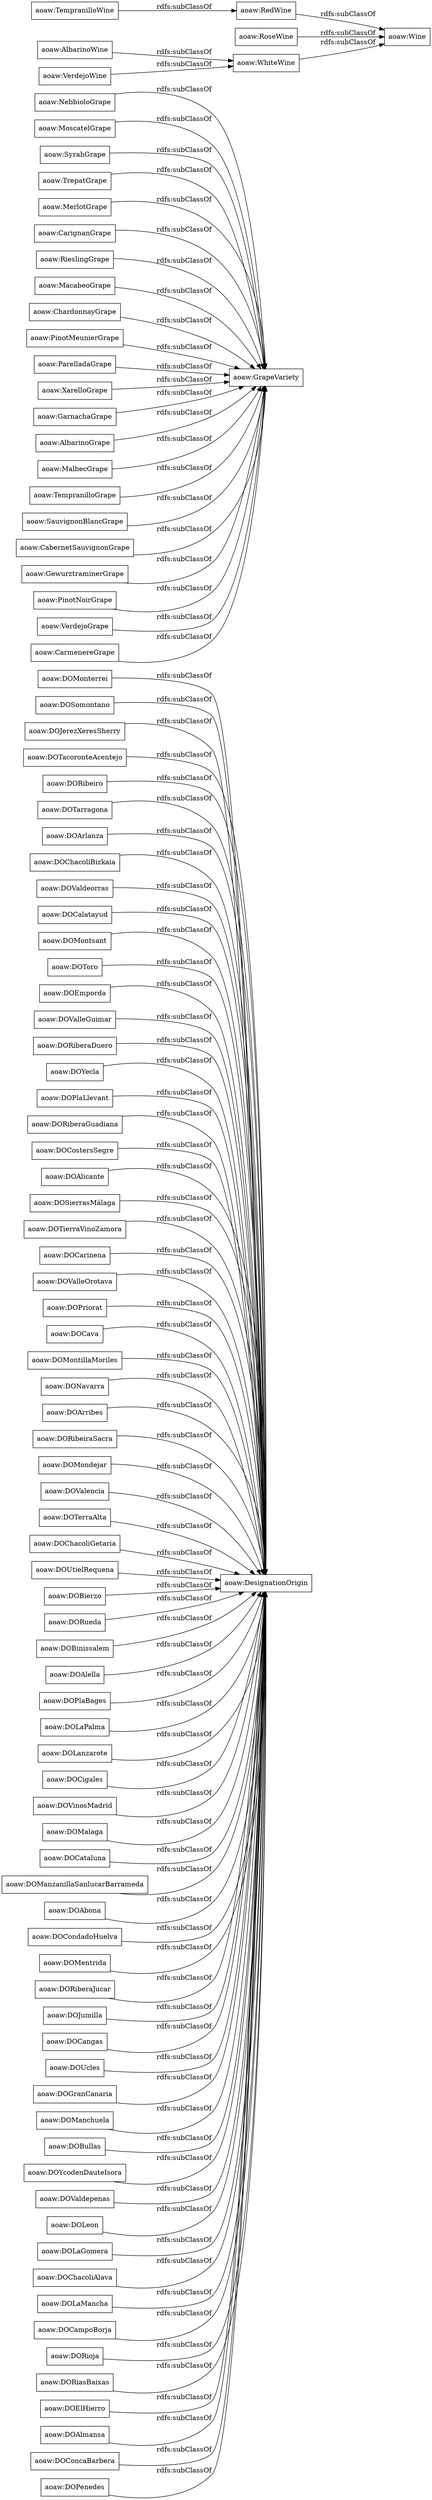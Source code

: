 digraph ar2dtool_diagram { 
rankdir=LR;
size="1000"
node [shape = rectangle, color="black"]; "aoaw:DOMonterrei" "aoaw:DOSomontano" "aoaw:DOJerezXeresSherry" "aoaw:DOTacoronteAcentejo" "aoaw:DORibeiro" "aoaw:DOTarragona" "aoaw:NebbioloGrape" "aoaw:DOArlanza" "aoaw:DOChacoliBizkaia" "aoaw:DOValdeorras" "aoaw:DOCalatayud" "aoaw:DOMontsant" "aoaw:DOToro" "aoaw:DOEmporda" "aoaw:DOValleGuimar" "aoaw:DORiberaDuero" "aoaw:DOYecla" "aoaw:MoscatelGrape" "aoaw:DOPlaLlevant" "aoaw:AlbarinoWine" "aoaw:SyrahGrape" "aoaw:RoseWine" "aoaw:DORiberaGuadiana" "aoaw:DOCostersSegre" "aoaw:DOAlicante" "aoaw:RedWine" "aoaw:DOSierrasMálaga" "aoaw:TrepatGrape" "aoaw:DOTierraVinoZamora" "aoaw:DOCarinena" "aoaw:DOValleOrotava" "aoaw:DOPriorat" "aoaw:DOCava" "aoaw:MerlotGrape" "aoaw:DOMontillaMoriles" "aoaw:CarignanGrape" "aoaw:DONavarra" "aoaw:DOArribes" "aoaw:DORibeiraSacra" "aoaw:DOMondejar" "aoaw:DOValencia" "aoaw:DOTerraAlta" "aoaw:DOChacoliGetaria" "aoaw:DOUtielRequena" "aoaw:DOBierzo" "aoaw:DORueda" "aoaw:DOBinissalem" "aoaw:RieslingGrape" "aoaw:DOAlella" "aoaw:DOPlaBages" "aoaw:DOLaPalma" "aoaw:MacabeoGrape" "aoaw:GrapeVariety" "aoaw:DOLanzarote" "aoaw:ChardonnayGrape" "aoaw:PinotMeunierGrape" "aoaw:TempranilloWine" "aoaw:DOCigales" "aoaw:DOVinosMadrid" "aoaw:DOMalaga" "aoaw:DOCataluna" "aoaw:DOManzanillaSanlucarBarrameda" "aoaw:ParelladaGrape" "aoaw:DOAbona" "aoaw:DOCondadoHuelva" "aoaw:DOMentrida" "aoaw:DORiberaJucar" "aoaw:DOJumilla" "aoaw:XarelloGrape" "aoaw:DOCangas" "aoaw:DOUcles" "aoaw:VerdejoWine" "aoaw:GarnachaGrape" "aoaw:AlbarinoGrape" "aoaw:DOGranCanaria" "aoaw:DOManchuela" "aoaw:MalbecGrape" "aoaw:DOBullas" "aoaw:DOYcodenDauteIsora" "aoaw:DOValdepenas" "aoaw:TempranilloGrape" "aoaw:SauvignonBlancGrape" "aoaw:DOLeon" "aoaw:DOLaGomera" "aoaw:CabernetSauvignonGrape" "aoaw:DesignationOrigin" "aoaw:DOChacoliAlava" "aoaw:DOLaMancha" "aoaw:GewurztraminerGrape" "aoaw:PinotNoirGrape" "aoaw:DOCampoBorja" "aoaw:VerdejoGrape" "aoaw:DORioja" "aoaw:DORiasBaixas" "aoaw:Wine" "aoaw:WhiteWine" "aoaw:CarmenereGrape" "aoaw:DOElHierro" "aoaw:DOAlmansa" "aoaw:DOConcaBarbera" "aoaw:DOPenedes" ; /*classes style*/
	"aoaw:DOCondadoHuelva" -> "aoaw:DesignationOrigin" [ label = "rdfs:subClassOf" ];
	"aoaw:DOValencia" -> "aoaw:DesignationOrigin" [ label = "rdfs:subClassOf" ];
	"aoaw:DOCampoBorja" -> "aoaw:DesignationOrigin" [ label = "rdfs:subClassOf" ];
	"aoaw:ParelladaGrape" -> "aoaw:GrapeVariety" [ label = "rdfs:subClassOf" ];
	"aoaw:DOConcaBarbera" -> "aoaw:DesignationOrigin" [ label = "rdfs:subClassOf" ];
	"aoaw:DOUtielRequena" -> "aoaw:DesignationOrigin" [ label = "rdfs:subClassOf" ];
	"aoaw:DOCava" -> "aoaw:DesignationOrigin" [ label = "rdfs:subClassOf" ];
	"aoaw:DOGranCanaria" -> "aoaw:DesignationOrigin" [ label = "rdfs:subClassOf" ];
	"aoaw:VerdejoWine" -> "aoaw:WhiteWine" [ label = "rdfs:subClassOf" ];
	"aoaw:DOPriorat" -> "aoaw:DesignationOrigin" [ label = "rdfs:subClassOf" ];
	"aoaw:DOArlanza" -> "aoaw:DesignationOrigin" [ label = "rdfs:subClassOf" ];
	"aoaw:DORiberaDuero" -> "aoaw:DesignationOrigin" [ label = "rdfs:subClassOf" ];
	"aoaw:AlbarinoGrape" -> "aoaw:GrapeVariety" [ label = "rdfs:subClassOf" ];
	"aoaw:DOManchuela" -> "aoaw:DesignationOrigin" [ label = "rdfs:subClassOf" ];
	"aoaw:DOBierzo" -> "aoaw:DesignationOrigin" [ label = "rdfs:subClassOf" ];
	"aoaw:DOMentrida" -> "aoaw:DesignationOrigin" [ label = "rdfs:subClassOf" ];
	"aoaw:DOBullas" -> "aoaw:DesignationOrigin" [ label = "rdfs:subClassOf" ];
	"aoaw:TempranilloGrape" -> "aoaw:GrapeVariety" [ label = "rdfs:subClassOf" ];
	"aoaw:DOMontsant" -> "aoaw:DesignationOrigin" [ label = "rdfs:subClassOf" ];
	"aoaw:DOJumilla" -> "aoaw:DesignationOrigin" [ label = "rdfs:subClassOf" ];
	"aoaw:DOChacoliGetaria" -> "aoaw:DesignationOrigin" [ label = "rdfs:subClassOf" ];
	"aoaw:CabernetSauvignonGrape" -> "aoaw:GrapeVariety" [ label = "rdfs:subClassOf" ];
	"aoaw:DOCangas" -> "aoaw:DesignationOrigin" [ label = "rdfs:subClassOf" ];
	"aoaw:DOCataluna" -> "aoaw:DesignationOrigin" [ label = "rdfs:subClassOf" ];
	"aoaw:NebbioloGrape" -> "aoaw:GrapeVariety" [ label = "rdfs:subClassOf" ];
	"aoaw:DOBinissalem" -> "aoaw:DesignationOrigin" [ label = "rdfs:subClassOf" ];
	"aoaw:DOChacoliAlava" -> "aoaw:DesignationOrigin" [ label = "rdfs:subClassOf" ];
	"aoaw:DOToro" -> "aoaw:DesignationOrigin" [ label = "rdfs:subClassOf" ];
	"aoaw:DOTerraAlta" -> "aoaw:DesignationOrigin" [ label = "rdfs:subClassOf" ];
	"aoaw:DORiasBaixas" -> "aoaw:DesignationOrigin" [ label = "rdfs:subClassOf" ];
	"aoaw:DOJerezXeresSherry" -> "aoaw:DesignationOrigin" [ label = "rdfs:subClassOf" ];
	"aoaw:DORiberaJucar" -> "aoaw:DesignationOrigin" [ label = "rdfs:subClassOf" ];
	"aoaw:SauvignonBlancGrape" -> "aoaw:GrapeVariety" [ label = "rdfs:subClassOf" ];
	"aoaw:DOTarragona" -> "aoaw:DesignationOrigin" [ label = "rdfs:subClassOf" ];
	"aoaw:DOMondejar" -> "aoaw:DesignationOrigin" [ label = "rdfs:subClassOf" ];
	"aoaw:DOValleOrotava" -> "aoaw:DesignationOrigin" [ label = "rdfs:subClassOf" ];
	"aoaw:SyrahGrape" -> "aoaw:GrapeVariety" [ label = "rdfs:subClassOf" ];
	"aoaw:DOUcles" -> "aoaw:DesignationOrigin" [ label = "rdfs:subClassOf" ];
	"aoaw:DOAbona" -> "aoaw:DesignationOrigin" [ label = "rdfs:subClassOf" ];
	"aoaw:GarnachaGrape" -> "aoaw:GrapeVariety" [ label = "rdfs:subClassOf" ];
	"aoaw:DOPlaBages" -> "aoaw:DesignationOrigin" [ label = "rdfs:subClassOf" ];
	"aoaw:DOPlaLlevant" -> "aoaw:DesignationOrigin" [ label = "rdfs:subClassOf" ];
	"aoaw:DOValdeorras" -> "aoaw:DesignationOrigin" [ label = "rdfs:subClassOf" ];
	"aoaw:DOCigales" -> "aoaw:DesignationOrigin" [ label = "rdfs:subClassOf" ];
	"aoaw:AlbarinoWine" -> "aoaw:WhiteWine" [ label = "rdfs:subClassOf" ];
	"aoaw:PinotNoirGrape" -> "aoaw:GrapeVariety" [ label = "rdfs:subClassOf" ];
	"aoaw:DORibeiraSacra" -> "aoaw:DesignationOrigin" [ label = "rdfs:subClassOf" ];
	"aoaw:TrepatGrape" -> "aoaw:GrapeVariety" [ label = "rdfs:subClassOf" ];
	"aoaw:DOManzanillaSanlucarBarrameda" -> "aoaw:DesignationOrigin" [ label = "rdfs:subClassOf" ];
	"aoaw:VerdejoGrape" -> "aoaw:GrapeVariety" [ label = "rdfs:subClassOf" ];
	"aoaw:DOValleGuimar" -> "aoaw:DesignationOrigin" [ label = "rdfs:subClassOf" ];
	"aoaw:DORibeiro" -> "aoaw:DesignationOrigin" [ label = "rdfs:subClassOf" ];
	"aoaw:DOYcodenDauteIsora" -> "aoaw:DesignationOrigin" [ label = "rdfs:subClassOf" ];
	"aoaw:MalbecGrape" -> "aoaw:GrapeVariety" [ label = "rdfs:subClassOf" ];
	"aoaw:MacabeoGrape" -> "aoaw:GrapeVariety" [ label = "rdfs:subClassOf" ];
	"aoaw:DOChacoliBizkaia" -> "aoaw:DesignationOrigin" [ label = "rdfs:subClassOf" ];
	"aoaw:DORioja" -> "aoaw:DesignationOrigin" [ label = "rdfs:subClassOf" ];
	"aoaw:DORueda" -> "aoaw:DesignationOrigin" [ label = "rdfs:subClassOf" ];
	"aoaw:PinotMeunierGrape" -> "aoaw:GrapeVariety" [ label = "rdfs:subClassOf" ];
	"aoaw:DOSierrasMálaga" -> "aoaw:DesignationOrigin" [ label = "rdfs:subClassOf" ];
	"aoaw:DOYecla" -> "aoaw:DesignationOrigin" [ label = "rdfs:subClassOf" ];
	"aoaw:DOTacoronteAcentejo" -> "aoaw:DesignationOrigin" [ label = "rdfs:subClassOf" ];
	"aoaw:DOEmporda" -> "aoaw:DesignationOrigin" [ label = "rdfs:subClassOf" ];
	"aoaw:DOMonterrei" -> "aoaw:DesignationOrigin" [ label = "rdfs:subClassOf" ];
	"aoaw:DOCarinena" -> "aoaw:DesignationOrigin" [ label = "rdfs:subClassOf" ];
	"aoaw:MerlotGrape" -> "aoaw:GrapeVariety" [ label = "rdfs:subClassOf" ];
	"aoaw:DOLaMancha" -> "aoaw:DesignationOrigin" [ label = "rdfs:subClassOf" ];
	"aoaw:TempranilloWine" -> "aoaw:RedWine" [ label = "rdfs:subClassOf" ];
	"aoaw:DOVinosMadrid" -> "aoaw:DesignationOrigin" [ label = "rdfs:subClassOf" ];
	"aoaw:DOLaPalma" -> "aoaw:DesignationOrigin" [ label = "rdfs:subClassOf" ];
	"aoaw:DORiberaGuadiana" -> "aoaw:DesignationOrigin" [ label = "rdfs:subClassOf" ];
	"aoaw:CarmenereGrape" -> "aoaw:GrapeVariety" [ label = "rdfs:subClassOf" ];
	"aoaw:DOCalatayud" -> "aoaw:DesignationOrigin" [ label = "rdfs:subClassOf" ];
	"aoaw:RedWine" -> "aoaw:Wine" [ label = "rdfs:subClassOf" ];
	"aoaw:DOTierraVinoZamora" -> "aoaw:DesignationOrigin" [ label = "rdfs:subClassOf" ];
	"aoaw:XarelloGrape" -> "aoaw:GrapeVariety" [ label = "rdfs:subClassOf" ];
	"aoaw:ChardonnayGrape" -> "aoaw:GrapeVariety" [ label = "rdfs:subClassOf" ];
	"aoaw:DOLaGomera" -> "aoaw:DesignationOrigin" [ label = "rdfs:subClassOf" ];
	"aoaw:RoseWine" -> "aoaw:Wine" [ label = "rdfs:subClassOf" ];
	"aoaw:WhiteWine" -> "aoaw:Wine" [ label = "rdfs:subClassOf" ];
	"aoaw:DOPenedes" -> "aoaw:DesignationOrigin" [ label = "rdfs:subClassOf" ];
	"aoaw:DOLeon" -> "aoaw:DesignationOrigin" [ label = "rdfs:subClassOf" ];
	"aoaw:DOCostersSegre" -> "aoaw:DesignationOrigin" [ label = "rdfs:subClassOf" ];
	"aoaw:DOAlicante" -> "aoaw:DesignationOrigin" [ label = "rdfs:subClassOf" ];
	"aoaw:CarignanGrape" -> "aoaw:GrapeVariety" [ label = "rdfs:subClassOf" ];
	"aoaw:RieslingGrape" -> "aoaw:GrapeVariety" [ label = "rdfs:subClassOf" ];
	"aoaw:DOValdepenas" -> "aoaw:DesignationOrigin" [ label = "rdfs:subClassOf" ];
	"aoaw:DOAlmansa" -> "aoaw:DesignationOrigin" [ label = "rdfs:subClassOf" ];
	"aoaw:MoscatelGrape" -> "aoaw:GrapeVariety" [ label = "rdfs:subClassOf" ];
	"aoaw:DONavarra" -> "aoaw:DesignationOrigin" [ label = "rdfs:subClassOf" ];
	"aoaw:DOLanzarote" -> "aoaw:DesignationOrigin" [ label = "rdfs:subClassOf" ];
	"aoaw:GewurztraminerGrape" -> "aoaw:GrapeVariety" [ label = "rdfs:subClassOf" ];
	"aoaw:DOMalaga" -> "aoaw:DesignationOrigin" [ label = "rdfs:subClassOf" ];
	"aoaw:DOMontillaMoriles" -> "aoaw:DesignationOrigin" [ label = "rdfs:subClassOf" ];
	"aoaw:DOSomontano" -> "aoaw:DesignationOrigin" [ label = "rdfs:subClassOf" ];
	"aoaw:DOAlella" -> "aoaw:DesignationOrigin" [ label = "rdfs:subClassOf" ];
	"aoaw:DOArribes" -> "aoaw:DesignationOrigin" [ label = "rdfs:subClassOf" ];
	"aoaw:DOElHierro" -> "aoaw:DesignationOrigin" [ label = "rdfs:subClassOf" ];

}
